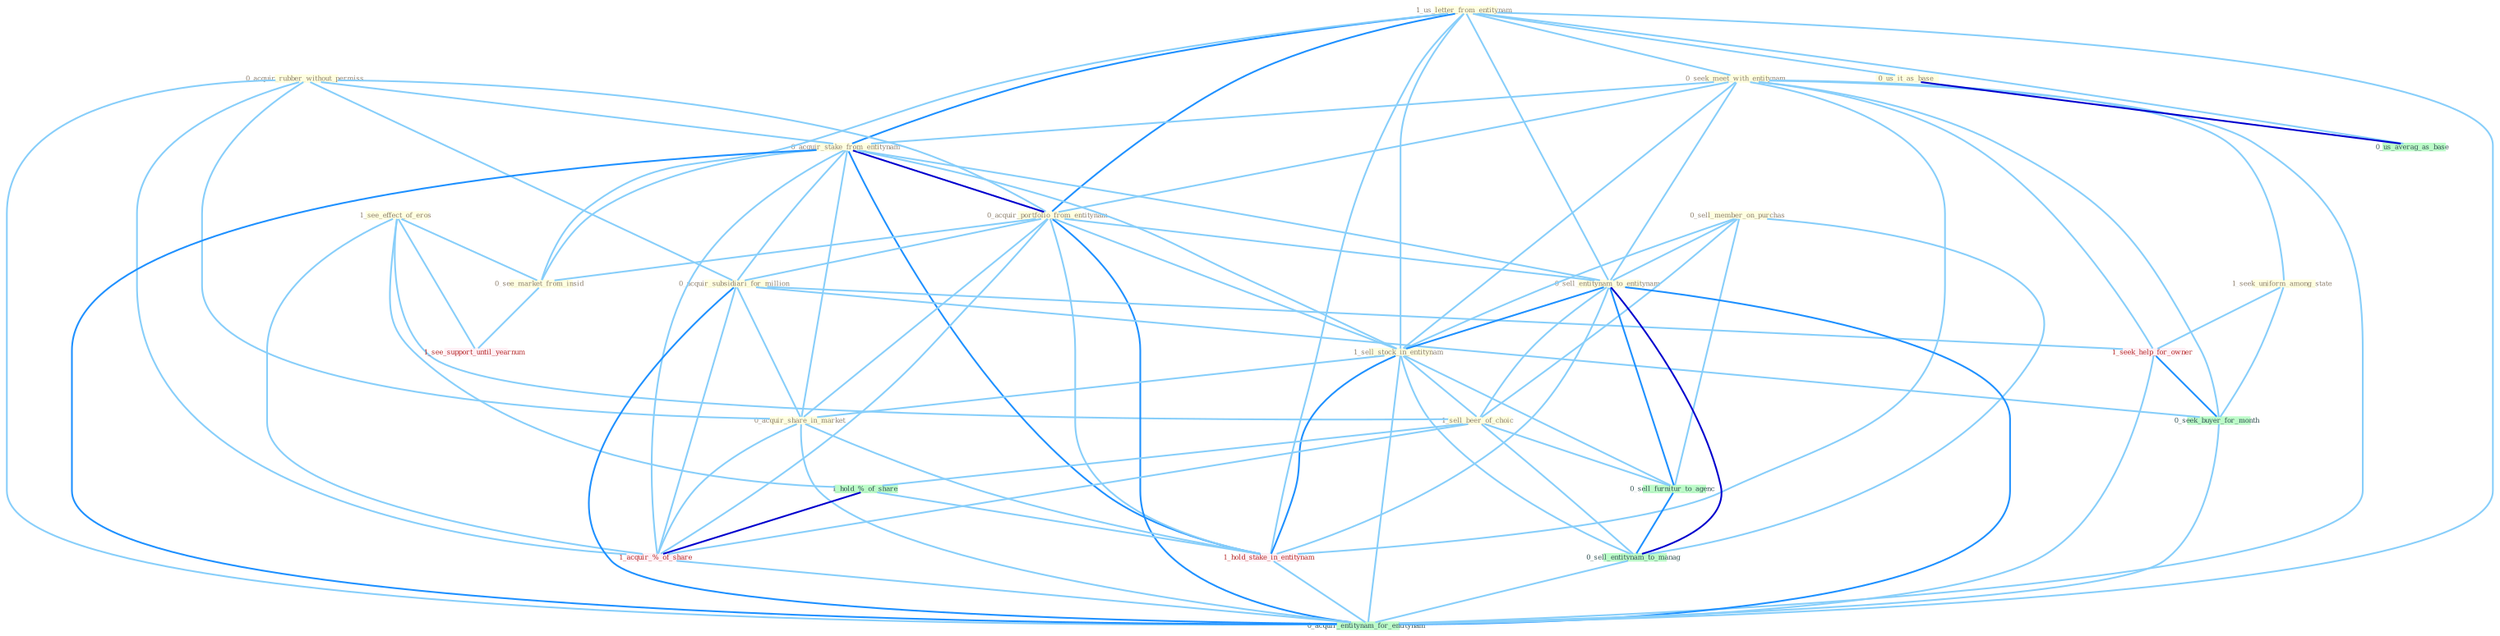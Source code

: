 Graph G{ 
    node
    [shape=polygon,style=filled,width=.5,height=.06,color="#BDFCC9",fixedsize=true,fontsize=4,
    fontcolor="#2f4f4f"];
    {node
    [color="#ffffe0", fontcolor="#8b7d6b"] "1_us_letter_from_entitynam " "0_seek_meet_with_entitynam " "1_see_effect_of_eros " "0_acquir_rubber_without_permiss " "0_sell_member_on_purchas " "1_seek_uniform_among_state " "0_acquir_stake_from_entitynam " "0_acquir_portfolio_from_entitynam " "0_acquir_subsidiari_for_million " "0_sell_entitynam_to_entitynam " "0_us_it_as_base " "0_see_market_from_insid " "1_sell_stock_in_entitynam " "1_sell_beer_of_choic " "0_acquir_share_in_market "}
{node [color="#fff0f5", fontcolor="#b22222"] "1_hold_stake_in_entitynam " "1_seek_help_for_owner " "1_acquir_%_of_share " "1_see_support_until_yearnum "}
edge [color="#B0E2FF"];

	"1_us_letter_from_entitynam " -- "0_seek_meet_with_entitynam " [w="1", color="#87cefa" ];
	"1_us_letter_from_entitynam " -- "0_acquir_stake_from_entitynam " [w="2", color="#1e90ff" , len=0.8];
	"1_us_letter_from_entitynam " -- "0_acquir_portfolio_from_entitynam " [w="2", color="#1e90ff" , len=0.8];
	"1_us_letter_from_entitynam " -- "0_sell_entitynam_to_entitynam " [w="1", color="#87cefa" ];
	"1_us_letter_from_entitynam " -- "0_us_it_as_base " [w="1", color="#87cefa" ];
	"1_us_letter_from_entitynam " -- "0_see_market_from_insid " [w="1", color="#87cefa" ];
	"1_us_letter_from_entitynam " -- "1_sell_stock_in_entitynam " [w="1", color="#87cefa" ];
	"1_us_letter_from_entitynam " -- "1_hold_stake_in_entitynam " [w="1", color="#87cefa" ];
	"1_us_letter_from_entitynam " -- "0_us_averag_as_base " [w="1", color="#87cefa" ];
	"1_us_letter_from_entitynam " -- "0_acquir_entitynam_for_entitynam " [w="1", color="#87cefa" ];
	"0_seek_meet_with_entitynam " -- "1_seek_uniform_among_state " [w="1", color="#87cefa" ];
	"0_seek_meet_with_entitynam " -- "0_acquir_stake_from_entitynam " [w="1", color="#87cefa" ];
	"0_seek_meet_with_entitynam " -- "0_acquir_portfolio_from_entitynam " [w="1", color="#87cefa" ];
	"0_seek_meet_with_entitynam " -- "0_sell_entitynam_to_entitynam " [w="1", color="#87cefa" ];
	"0_seek_meet_with_entitynam " -- "1_sell_stock_in_entitynam " [w="1", color="#87cefa" ];
	"0_seek_meet_with_entitynam " -- "1_hold_stake_in_entitynam " [w="1", color="#87cefa" ];
	"0_seek_meet_with_entitynam " -- "1_seek_help_for_owner " [w="1", color="#87cefa" ];
	"0_seek_meet_with_entitynam " -- "0_seek_buyer_for_month " [w="1", color="#87cefa" ];
	"0_seek_meet_with_entitynam " -- "0_acquir_entitynam_for_entitynam " [w="1", color="#87cefa" ];
	"1_see_effect_of_eros " -- "0_see_market_from_insid " [w="1", color="#87cefa" ];
	"1_see_effect_of_eros " -- "1_sell_beer_of_choic " [w="1", color="#87cefa" ];
	"1_see_effect_of_eros " -- "1_hold_%_of_share " [w="1", color="#87cefa" ];
	"1_see_effect_of_eros " -- "1_acquir_%_of_share " [w="1", color="#87cefa" ];
	"1_see_effect_of_eros " -- "1_see_support_until_yearnum " [w="1", color="#87cefa" ];
	"0_acquir_rubber_without_permiss " -- "0_acquir_stake_from_entitynam " [w="1", color="#87cefa" ];
	"0_acquir_rubber_without_permiss " -- "0_acquir_portfolio_from_entitynam " [w="1", color="#87cefa" ];
	"0_acquir_rubber_without_permiss " -- "0_acquir_subsidiari_for_million " [w="1", color="#87cefa" ];
	"0_acquir_rubber_without_permiss " -- "0_acquir_share_in_market " [w="1", color="#87cefa" ];
	"0_acquir_rubber_without_permiss " -- "1_acquir_%_of_share " [w="1", color="#87cefa" ];
	"0_acquir_rubber_without_permiss " -- "0_acquir_entitynam_for_entitynam " [w="1", color="#87cefa" ];
	"0_sell_member_on_purchas " -- "0_sell_entitynam_to_entitynam " [w="1", color="#87cefa" ];
	"0_sell_member_on_purchas " -- "1_sell_stock_in_entitynam " [w="1", color="#87cefa" ];
	"0_sell_member_on_purchas " -- "1_sell_beer_of_choic " [w="1", color="#87cefa" ];
	"0_sell_member_on_purchas " -- "0_sell_furnitur_to_agenc " [w="1", color="#87cefa" ];
	"0_sell_member_on_purchas " -- "0_sell_entitynam_to_manag " [w="1", color="#87cefa" ];
	"1_seek_uniform_among_state " -- "1_seek_help_for_owner " [w="1", color="#87cefa" ];
	"1_seek_uniform_among_state " -- "0_seek_buyer_for_month " [w="1", color="#87cefa" ];
	"0_acquir_stake_from_entitynam " -- "0_acquir_portfolio_from_entitynam " [w="3", color="#0000cd" , len=0.6];
	"0_acquir_stake_from_entitynam " -- "0_acquir_subsidiari_for_million " [w="1", color="#87cefa" ];
	"0_acquir_stake_from_entitynam " -- "0_sell_entitynam_to_entitynam " [w="1", color="#87cefa" ];
	"0_acquir_stake_from_entitynam " -- "0_see_market_from_insid " [w="1", color="#87cefa" ];
	"0_acquir_stake_from_entitynam " -- "1_sell_stock_in_entitynam " [w="1", color="#87cefa" ];
	"0_acquir_stake_from_entitynam " -- "0_acquir_share_in_market " [w="1", color="#87cefa" ];
	"0_acquir_stake_from_entitynam " -- "1_hold_stake_in_entitynam " [w="2", color="#1e90ff" , len=0.8];
	"0_acquir_stake_from_entitynam " -- "1_acquir_%_of_share " [w="1", color="#87cefa" ];
	"0_acquir_stake_from_entitynam " -- "0_acquir_entitynam_for_entitynam " [w="2", color="#1e90ff" , len=0.8];
	"0_acquir_portfolio_from_entitynam " -- "0_acquir_subsidiari_for_million " [w="1", color="#87cefa" ];
	"0_acquir_portfolio_from_entitynam " -- "0_sell_entitynam_to_entitynam " [w="1", color="#87cefa" ];
	"0_acquir_portfolio_from_entitynam " -- "0_see_market_from_insid " [w="1", color="#87cefa" ];
	"0_acquir_portfolio_from_entitynam " -- "1_sell_stock_in_entitynam " [w="1", color="#87cefa" ];
	"0_acquir_portfolio_from_entitynam " -- "0_acquir_share_in_market " [w="1", color="#87cefa" ];
	"0_acquir_portfolio_from_entitynam " -- "1_hold_stake_in_entitynam " [w="1", color="#87cefa" ];
	"0_acquir_portfolio_from_entitynam " -- "1_acquir_%_of_share " [w="1", color="#87cefa" ];
	"0_acquir_portfolio_from_entitynam " -- "0_acquir_entitynam_for_entitynam " [w="2", color="#1e90ff" , len=0.8];
	"0_acquir_subsidiari_for_million " -- "0_acquir_share_in_market " [w="1", color="#87cefa" ];
	"0_acquir_subsidiari_for_million " -- "1_seek_help_for_owner " [w="1", color="#87cefa" ];
	"0_acquir_subsidiari_for_million " -- "0_seek_buyer_for_month " [w="1", color="#87cefa" ];
	"0_acquir_subsidiari_for_million " -- "1_acquir_%_of_share " [w="1", color="#87cefa" ];
	"0_acquir_subsidiari_for_million " -- "0_acquir_entitynam_for_entitynam " [w="2", color="#1e90ff" , len=0.8];
	"0_sell_entitynam_to_entitynam " -- "1_sell_stock_in_entitynam " [w="2", color="#1e90ff" , len=0.8];
	"0_sell_entitynam_to_entitynam " -- "1_sell_beer_of_choic " [w="1", color="#87cefa" ];
	"0_sell_entitynam_to_entitynam " -- "1_hold_stake_in_entitynam " [w="1", color="#87cefa" ];
	"0_sell_entitynam_to_entitynam " -- "0_sell_furnitur_to_agenc " [w="2", color="#1e90ff" , len=0.8];
	"0_sell_entitynam_to_entitynam " -- "0_sell_entitynam_to_manag " [w="3", color="#0000cd" , len=0.6];
	"0_sell_entitynam_to_entitynam " -- "0_acquir_entitynam_for_entitynam " [w="2", color="#1e90ff" , len=0.8];
	"0_us_it_as_base " -- "0_us_averag_as_base " [w="3", color="#0000cd" , len=0.6];
	"0_see_market_from_insid " -- "1_see_support_until_yearnum " [w="1", color="#87cefa" ];
	"1_sell_stock_in_entitynam " -- "1_sell_beer_of_choic " [w="1", color="#87cefa" ];
	"1_sell_stock_in_entitynam " -- "0_acquir_share_in_market " [w="1", color="#87cefa" ];
	"1_sell_stock_in_entitynam " -- "1_hold_stake_in_entitynam " [w="2", color="#1e90ff" , len=0.8];
	"1_sell_stock_in_entitynam " -- "0_sell_furnitur_to_agenc " [w="1", color="#87cefa" ];
	"1_sell_stock_in_entitynam " -- "0_sell_entitynam_to_manag " [w="1", color="#87cefa" ];
	"1_sell_stock_in_entitynam " -- "0_acquir_entitynam_for_entitynam " [w="1", color="#87cefa" ];
	"1_sell_beer_of_choic " -- "1_hold_%_of_share " [w="1", color="#87cefa" ];
	"1_sell_beer_of_choic " -- "1_acquir_%_of_share " [w="1", color="#87cefa" ];
	"1_sell_beer_of_choic " -- "0_sell_furnitur_to_agenc " [w="1", color="#87cefa" ];
	"1_sell_beer_of_choic " -- "0_sell_entitynam_to_manag " [w="1", color="#87cefa" ];
	"0_acquir_share_in_market " -- "1_hold_stake_in_entitynam " [w="1", color="#87cefa" ];
	"0_acquir_share_in_market " -- "1_acquir_%_of_share " [w="1", color="#87cefa" ];
	"0_acquir_share_in_market " -- "0_acquir_entitynam_for_entitynam " [w="1", color="#87cefa" ];
	"1_hold_%_of_share " -- "1_hold_stake_in_entitynam " [w="1", color="#87cefa" ];
	"1_hold_%_of_share " -- "1_acquir_%_of_share " [w="3", color="#0000cd" , len=0.6];
	"1_hold_stake_in_entitynam " -- "0_acquir_entitynam_for_entitynam " [w="1", color="#87cefa" ];
	"1_seek_help_for_owner " -- "0_seek_buyer_for_month " [w="2", color="#1e90ff" , len=0.8];
	"1_seek_help_for_owner " -- "0_acquir_entitynam_for_entitynam " [w="1", color="#87cefa" ];
	"0_seek_buyer_for_month " -- "0_acquir_entitynam_for_entitynam " [w="1", color="#87cefa" ];
	"1_acquir_%_of_share " -- "0_acquir_entitynam_for_entitynam " [w="1", color="#87cefa" ];
	"0_sell_furnitur_to_agenc " -- "0_sell_entitynam_to_manag " [w="2", color="#1e90ff" , len=0.8];
	"0_sell_entitynam_to_manag " -- "0_acquir_entitynam_for_entitynam " [w="1", color="#87cefa" ];
}